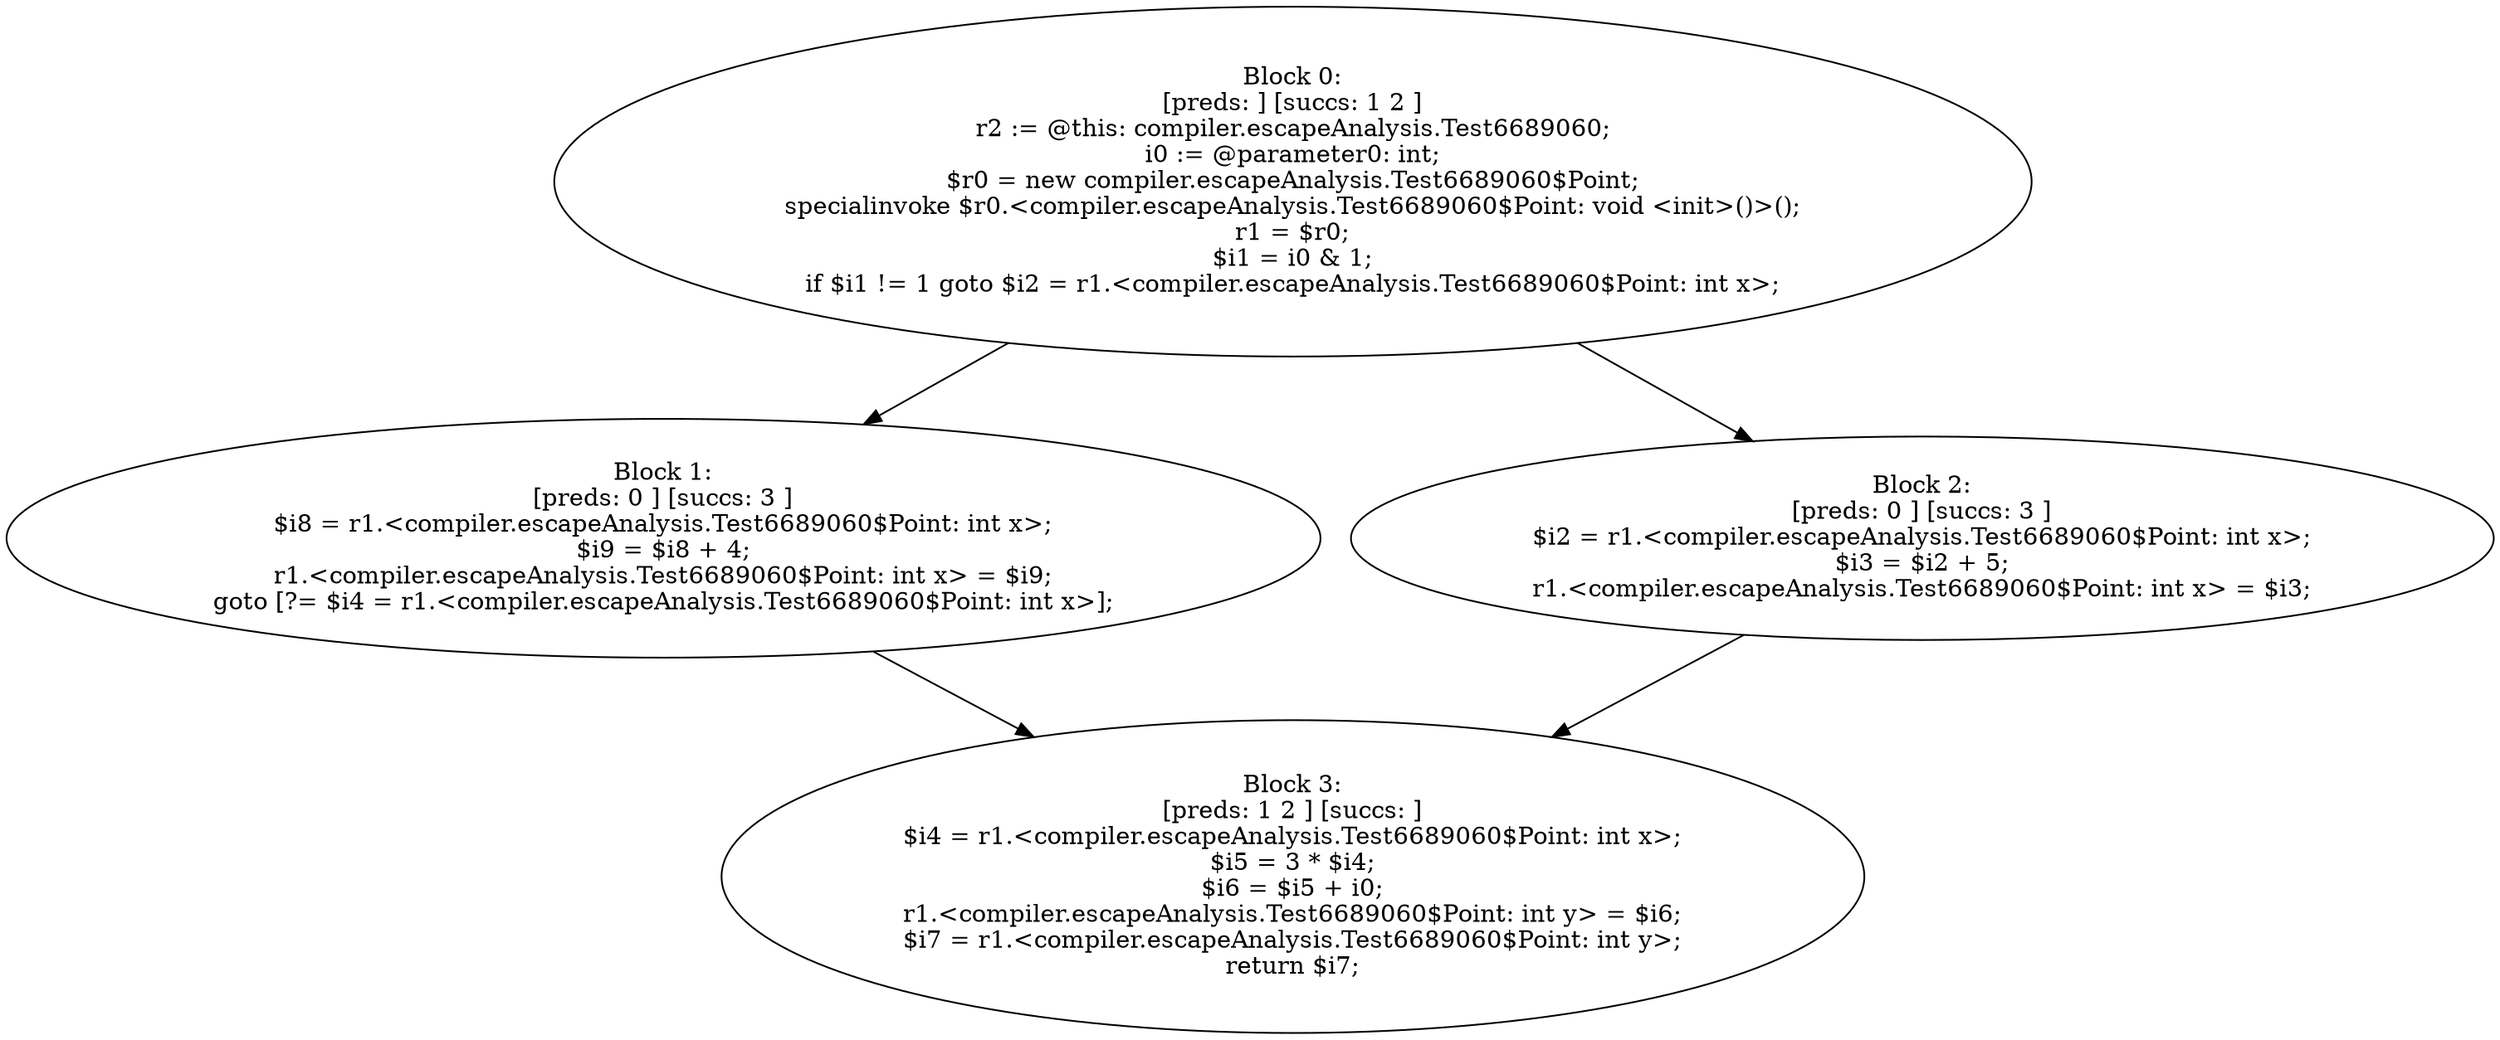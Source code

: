 digraph "unitGraph" {
    "Block 0:
[preds: ] [succs: 1 2 ]
r2 := @this: compiler.escapeAnalysis.Test6689060;
i0 := @parameter0: int;
$r0 = new compiler.escapeAnalysis.Test6689060$Point;
specialinvoke $r0.<compiler.escapeAnalysis.Test6689060$Point: void <init>()>();
r1 = $r0;
$i1 = i0 & 1;
if $i1 != 1 goto $i2 = r1.<compiler.escapeAnalysis.Test6689060$Point: int x>;
"
    "Block 1:
[preds: 0 ] [succs: 3 ]
$i8 = r1.<compiler.escapeAnalysis.Test6689060$Point: int x>;
$i9 = $i8 + 4;
r1.<compiler.escapeAnalysis.Test6689060$Point: int x> = $i9;
goto [?= $i4 = r1.<compiler.escapeAnalysis.Test6689060$Point: int x>];
"
    "Block 2:
[preds: 0 ] [succs: 3 ]
$i2 = r1.<compiler.escapeAnalysis.Test6689060$Point: int x>;
$i3 = $i2 + 5;
r1.<compiler.escapeAnalysis.Test6689060$Point: int x> = $i3;
"
    "Block 3:
[preds: 1 2 ] [succs: ]
$i4 = r1.<compiler.escapeAnalysis.Test6689060$Point: int x>;
$i5 = 3 * $i4;
$i6 = $i5 + i0;
r1.<compiler.escapeAnalysis.Test6689060$Point: int y> = $i6;
$i7 = r1.<compiler.escapeAnalysis.Test6689060$Point: int y>;
return $i7;
"
    "Block 0:
[preds: ] [succs: 1 2 ]
r2 := @this: compiler.escapeAnalysis.Test6689060;
i0 := @parameter0: int;
$r0 = new compiler.escapeAnalysis.Test6689060$Point;
specialinvoke $r0.<compiler.escapeAnalysis.Test6689060$Point: void <init>()>();
r1 = $r0;
$i1 = i0 & 1;
if $i1 != 1 goto $i2 = r1.<compiler.escapeAnalysis.Test6689060$Point: int x>;
"->"Block 1:
[preds: 0 ] [succs: 3 ]
$i8 = r1.<compiler.escapeAnalysis.Test6689060$Point: int x>;
$i9 = $i8 + 4;
r1.<compiler.escapeAnalysis.Test6689060$Point: int x> = $i9;
goto [?= $i4 = r1.<compiler.escapeAnalysis.Test6689060$Point: int x>];
";
    "Block 0:
[preds: ] [succs: 1 2 ]
r2 := @this: compiler.escapeAnalysis.Test6689060;
i0 := @parameter0: int;
$r0 = new compiler.escapeAnalysis.Test6689060$Point;
specialinvoke $r0.<compiler.escapeAnalysis.Test6689060$Point: void <init>()>();
r1 = $r0;
$i1 = i0 & 1;
if $i1 != 1 goto $i2 = r1.<compiler.escapeAnalysis.Test6689060$Point: int x>;
"->"Block 2:
[preds: 0 ] [succs: 3 ]
$i2 = r1.<compiler.escapeAnalysis.Test6689060$Point: int x>;
$i3 = $i2 + 5;
r1.<compiler.escapeAnalysis.Test6689060$Point: int x> = $i3;
";
    "Block 1:
[preds: 0 ] [succs: 3 ]
$i8 = r1.<compiler.escapeAnalysis.Test6689060$Point: int x>;
$i9 = $i8 + 4;
r1.<compiler.escapeAnalysis.Test6689060$Point: int x> = $i9;
goto [?= $i4 = r1.<compiler.escapeAnalysis.Test6689060$Point: int x>];
"->"Block 3:
[preds: 1 2 ] [succs: ]
$i4 = r1.<compiler.escapeAnalysis.Test6689060$Point: int x>;
$i5 = 3 * $i4;
$i6 = $i5 + i0;
r1.<compiler.escapeAnalysis.Test6689060$Point: int y> = $i6;
$i7 = r1.<compiler.escapeAnalysis.Test6689060$Point: int y>;
return $i7;
";
    "Block 2:
[preds: 0 ] [succs: 3 ]
$i2 = r1.<compiler.escapeAnalysis.Test6689060$Point: int x>;
$i3 = $i2 + 5;
r1.<compiler.escapeAnalysis.Test6689060$Point: int x> = $i3;
"->"Block 3:
[preds: 1 2 ] [succs: ]
$i4 = r1.<compiler.escapeAnalysis.Test6689060$Point: int x>;
$i5 = 3 * $i4;
$i6 = $i5 + i0;
r1.<compiler.escapeAnalysis.Test6689060$Point: int y> = $i6;
$i7 = r1.<compiler.escapeAnalysis.Test6689060$Point: int y>;
return $i7;
";
}
